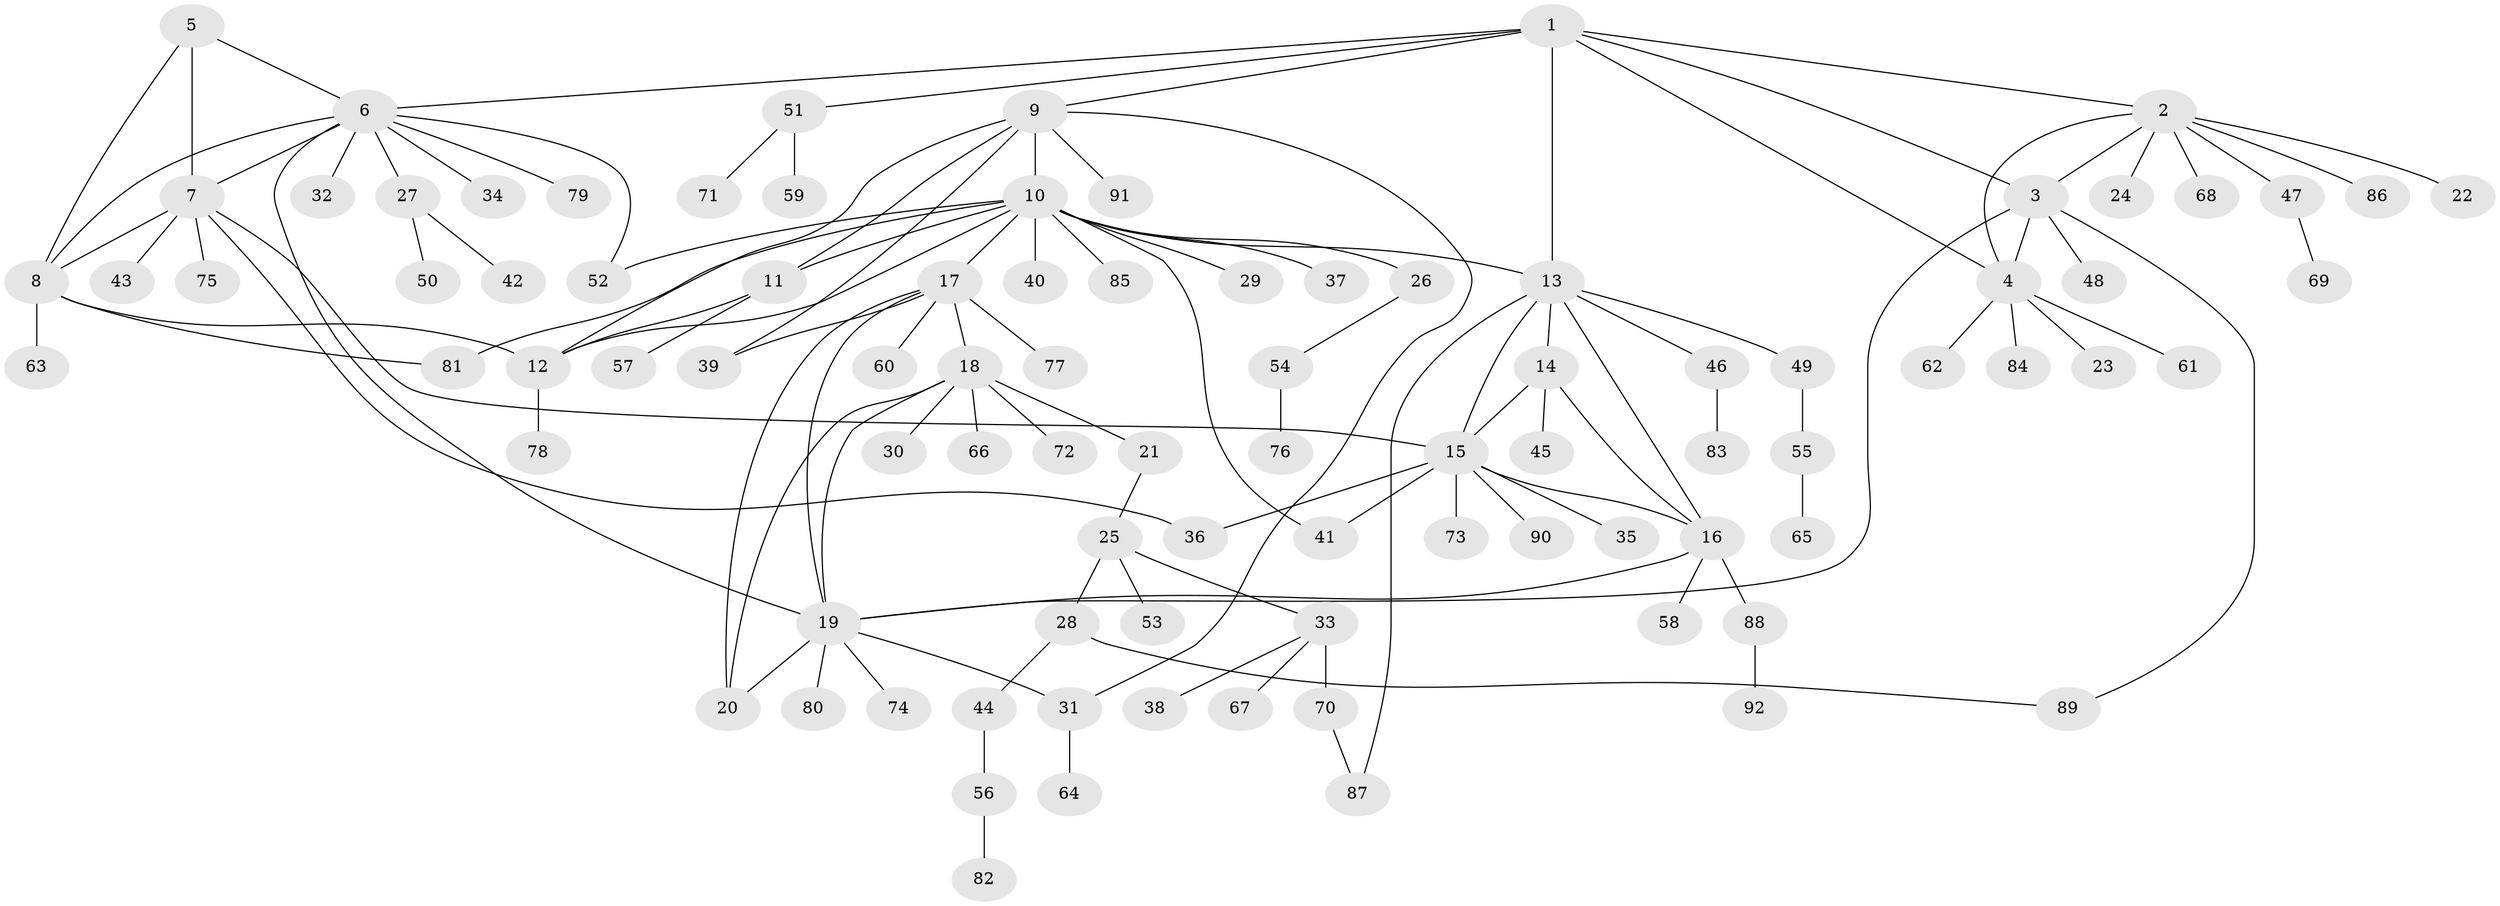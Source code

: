// Generated by graph-tools (version 1.1) at 2025/11/02/27/25 16:11:35]
// undirected, 92 vertices, 120 edges
graph export_dot {
graph [start="1"]
  node [color=gray90,style=filled];
  1;
  2;
  3;
  4;
  5;
  6;
  7;
  8;
  9;
  10;
  11;
  12;
  13;
  14;
  15;
  16;
  17;
  18;
  19;
  20;
  21;
  22;
  23;
  24;
  25;
  26;
  27;
  28;
  29;
  30;
  31;
  32;
  33;
  34;
  35;
  36;
  37;
  38;
  39;
  40;
  41;
  42;
  43;
  44;
  45;
  46;
  47;
  48;
  49;
  50;
  51;
  52;
  53;
  54;
  55;
  56;
  57;
  58;
  59;
  60;
  61;
  62;
  63;
  64;
  65;
  66;
  67;
  68;
  69;
  70;
  71;
  72;
  73;
  74;
  75;
  76;
  77;
  78;
  79;
  80;
  81;
  82;
  83;
  84;
  85;
  86;
  87;
  88;
  89;
  90;
  91;
  92;
  1 -- 2;
  1 -- 3;
  1 -- 4;
  1 -- 6;
  1 -- 9;
  1 -- 13;
  1 -- 51;
  2 -- 3;
  2 -- 4;
  2 -- 22;
  2 -- 24;
  2 -- 47;
  2 -- 68;
  2 -- 86;
  3 -- 4;
  3 -- 19;
  3 -- 48;
  3 -- 89;
  4 -- 23;
  4 -- 61;
  4 -- 62;
  4 -- 84;
  5 -- 6;
  5 -- 7;
  5 -- 8;
  6 -- 7;
  6 -- 8;
  6 -- 19;
  6 -- 27;
  6 -- 32;
  6 -- 34;
  6 -- 52;
  6 -- 79;
  7 -- 8;
  7 -- 15;
  7 -- 36;
  7 -- 43;
  7 -- 75;
  8 -- 12;
  8 -- 63;
  8 -- 81;
  9 -- 10;
  9 -- 11;
  9 -- 12;
  9 -- 31;
  9 -- 39;
  9 -- 91;
  10 -- 11;
  10 -- 12;
  10 -- 13;
  10 -- 17;
  10 -- 26;
  10 -- 29;
  10 -- 37;
  10 -- 40;
  10 -- 41;
  10 -- 52;
  10 -- 81;
  10 -- 85;
  11 -- 12;
  11 -- 57;
  12 -- 78;
  13 -- 14;
  13 -- 15;
  13 -- 16;
  13 -- 46;
  13 -- 49;
  13 -- 87;
  14 -- 15;
  14 -- 16;
  14 -- 45;
  15 -- 16;
  15 -- 35;
  15 -- 36;
  15 -- 41;
  15 -- 73;
  15 -- 90;
  16 -- 19;
  16 -- 58;
  16 -- 88;
  17 -- 18;
  17 -- 19;
  17 -- 20;
  17 -- 39;
  17 -- 60;
  17 -- 77;
  18 -- 19;
  18 -- 20;
  18 -- 21;
  18 -- 30;
  18 -- 66;
  18 -- 72;
  19 -- 20;
  19 -- 31;
  19 -- 74;
  19 -- 80;
  21 -- 25;
  25 -- 28;
  25 -- 33;
  25 -- 53;
  26 -- 54;
  27 -- 42;
  27 -- 50;
  28 -- 44;
  28 -- 89;
  31 -- 64;
  33 -- 38;
  33 -- 67;
  33 -- 70;
  44 -- 56;
  46 -- 83;
  47 -- 69;
  49 -- 55;
  51 -- 59;
  51 -- 71;
  54 -- 76;
  55 -- 65;
  56 -- 82;
  70 -- 87;
  88 -- 92;
}
